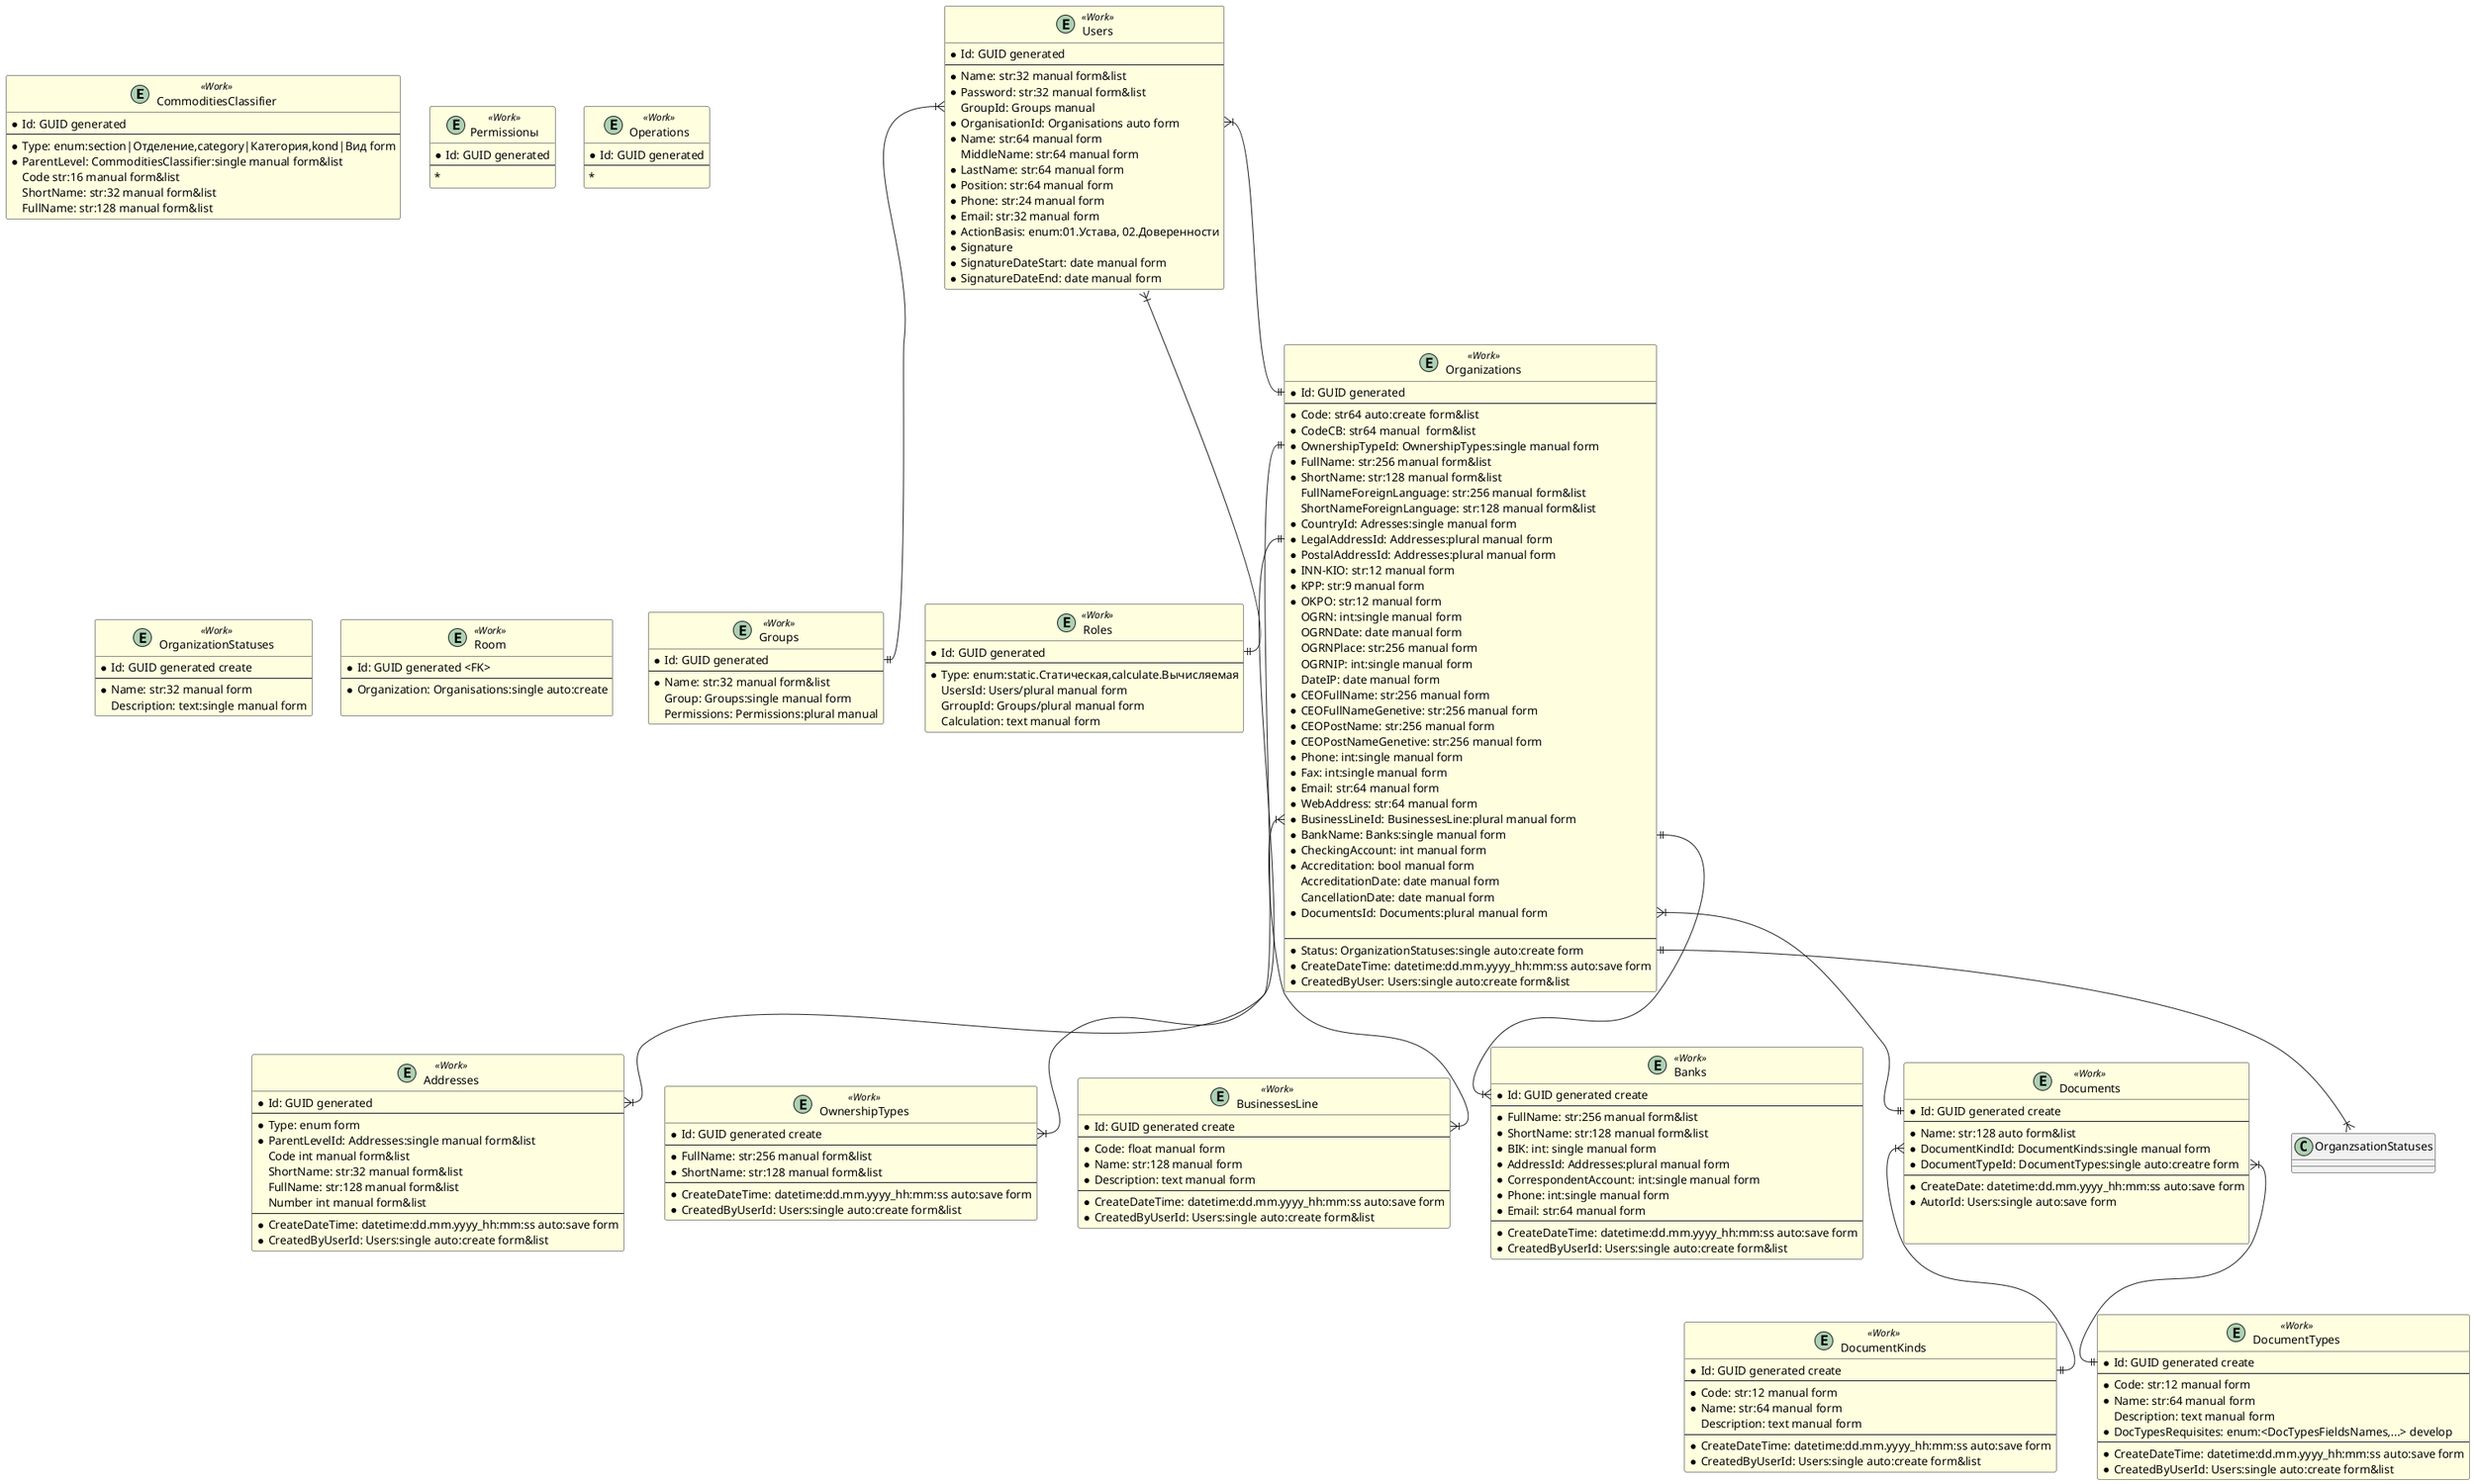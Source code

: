 @startuml "CTS Object Diagram"
/'**Легенда 
Обязательность заполнения реквизита (Mandatory):
    *                           Реквизит обязательный для заполненияТипы реквизита:

Типы данных (DataType):
    str:<long>                  Строка (string) определенной длинны в символах, размер лучше всего указывать кратным 8, т.е. 32, 64, 128, 256 и т.д., минимальная длина строки 32 символа.
    text                        Текст (text) неограниченно длинны.
    int                         Беззнаковое целое число (integer).
    float:<accuracy>            Число (numeric). Вещественное число с определенной точностью. Точность определяется количеством знаков после запятой в формате .<число знаковпосле запятой>.
    date:<mask>                 Дата (date). С помощью маски задается формат вводимого значения, dd, mm, yy, yyyy. Например: dd.mm.yyyy т.д.
    time:<mask>                 Время (time). С помощью маски задается формат вводимого значения, элементы маски hh, mm, ss. Пример: hh:mm:ss, hh:mm, mm:ss и т.д.
    datetime:<mask>             Дата и время (datetime). Дата, дата и время с определенной точностью. С помощью маски задается формат вводимого значения dd.mm.yyyy(yy)_hh:mm:ss, или dd.mm.yyyy(yy).
    bool                        Логический (boolean). Логическое значение - Истина/Лож. Используется для чек-боксов и радио-кнопок.
    enum                        Перечисление (enumeration). Значения перечисления указываются в следующей строке в <enumvalue:>, в виде комментария обозначаемом "'", через "," в формате <code>|<Name>. Перечисление, используется для полей с выпадающим списком к количеством значенией не более 5-10.
    bin                         Бинарный (binary) тип данных. Используется для указания на то что в поле будут хранится именно бинарные данные, например, такие как бинарный данные различных файлов и т.д.
    <ObjectName>:<choice_type>  Указывается имя объекта значение записи которго используется в качестве значения реквизита. Тип выбора - single (одно значение)/plural (несколько значений).

Заполнение реквзитов (Filling):
    manual                      Заполняется вручную.
    auto:create/save            Заполняется автоматически при создании/сохранении записи.
    generated:create/save       Генерируется автоматически при созранении/созранении записи.
    <value>                     Заполняется конкретным значеним по умолчанию при создании записи, например - true.
    develop                     Заполняется в процессе разработки ПО.

Отображение реквизита в интерфейсе (Visibility): 
    form                        Отображать в представлиении формы карточки экземпляра объекта.
    list                        Отображать в представлении реестра (списка) объектов.   
    Может быть  указано сразу оба значения через "&". 

Формат описания объектов (сущьностей):
    EntityName                  Имя объекта.
    EntityStage                 Состояние объекта, Work (в работе)/Ready (готово)    'Сущьности:

    /'Наименование объекта'/ entity EntityName <<EntityStage>> {
        /'Наименование реквизита'/<Mandatory>RequisiteName: DataType:argument Filling Visibility
    }
        
    'Пример:
    /'Пользователи'/ entity Users <<Work>> {
        *Id: int generated
        --
        /'Имя пользователя'/ *Name: str:32 manual form&list
        /'Пароль'/ *Password: str:32 manual form&list
        /'Группа'/ Group: Groups manual
    }
'/

'**Оформление объектов
skinparam class {
/'Готово'/      BackgroundColor<<Ready>>    LightGreen
/'В работе'/    BackgroundColor<<Work>>     LightYellow
}

'**Объекты

/'Классификатор товаров'/ entity  CommoditiesClassifier <<Work>> {
    *Id: GUID generated
    --
    /'Тип записи'/ *Type: enum:section|Отделение,category|Категория,kond|Вид form
    /'Уровень родитель'/ *ParentLevel: CommoditiesClassifier:single manual form&list
    /'Код'/ Code str:16 manual form&list
    /'Краткое наименование'/ ShortName: str:32 manual form&list
    /'Полное наименование'/ FullName: str:128 manual form&list
 }

/'Пользователи'/ entity Users <<Work>> {
    *Id: GUID generated
    --
    /'Имя пользователя'/ *Name: str:32 manual form&list
    /'Пароль'/ *Password: str:32 manual form&list
    /'Группа'/ GroupId: Groups manual
    /'Организация'/ *OrganisationId: Organisations auto form
    /'Имя'/ *Name: str:64 manual form
    /'Отчество'/ MiddleName: str:64 manual form
    /'Фамилия'/ *LastName: str:64 manual form 
    /'Должность'/ *Position: str:64 manual form
    /'Телефон'/ *Phone: str:24 manual form
    /'Е-мэйл'/ *Email: str:32 manual form
    /'Действует на основании (устава/доверенности)'/ *ActionBasis: enum:01.Устава, 02.Доверенности
    /'ЭЦП'/ *Signature
    /'Дата начала действия ЭЦП'/ *SignatureDateStart: date manual form
    /'Дата окончания действия ЭЦП'/ *SignatureDateEnd: date manual form
 }

/'Группы пользователей'/ entity Groups <<Work>> {
    *Id: GUID generated
    --
    /'Имя пользователя'/ *Name: str:32 manual form&list
    /'Группа'/ Group: Groups:single manual form
    /'Права'/ Permissions: Permissions:plural manual
 }

/'Разрешения'/ entity Permissionы <<Work>> {
    *Id: GUID generated
    --
    /''/ *
 }

/'???Операции'/ entity Operations <<Work>> {
    *Id: GUID generated
    --
    /''/ *
 }

/'Роли'/ entity Roles <<Work>> {
    *Id: GUID generated
    --
    /'Тип роли'/ *Type: enum:static.Статическая,calculate.Вычисляемая
    /'Пользователи'/ UsersId: Users/plural manual form
    /'Группы'/ GrroupId: Groups/plural manual form
    /'Вычисление'/ Calculation: text manual form
 }

/'Организации-участники торгов'/ entity Organizations <<Work>> {
    *Id: GUID generated
    --
    /'Код'/ *Code: str64 auto:create form&list 
    /'Код ЦБ'/*CodeCB: str64 manual  form&list
    /'!! Правила формирования Кода(прописать правила) Для Юр.лиц Код=ИНН; Для иностранных орг. Код= КИО; Для ИП Код= серия и номер паспорта'/
    /'Форма собственности'/ *OwnershipTypeId: OwnershipTypes:single manual form
    /'Полное наименование'/ *FullName: str:256 manual form&list
    /'Краткое наименование'/ *ShortName: str:128 manual form&list
    /'!!Только для ин.юр. лиц!! Полное наименование на иностранном языке'/ FullNameForeignLanguage: str:256 manual form&list
    /'!!Только для ин.юр. лиц!! Краткое наименование'/ ShortNameForeignLanguage: str:128 manual form&list
    /'Код страны'/*CountryId: Adresses:single manual form
    /'Юридический адрес'/ *LegalAddressId: Addresses:plural manual form
    /'Почтовый адрес'/ *PostalAddressId: Addresses:plural manual form
    /'ИНН'/ *INN-KIO: str:12 manual form
    /'КПП'/ *KPP: str:9 manual form
    /'ОКПО'/ *OKPO: str:12 manual form
    /'ОГРН'/ OGRN: int:single manual form
    /'Дата выдачи ОГРН'/ OGRNDate: date manual form
    /'Место выдачи ОГРН'/ OGRNPlace: str:256 manual form
    /'!!! Только для ИП!!! ОГРНИП'/ OGRNIP: int:single manual form
    /'!!! Только для ИП!!! Дата регистрации ИП'/ DateIP: date manual form
    /'Дата государственной регистрации физического лица в качестве ИП'/
    /'ФИО руководителя'/ *CEOFullName: str:256 manual form
    /'ФИО руководителя в родительном падеже'/ *CEOFullNameGenetive: str:256 manual form
    /'Должность руководителя'/ *CEOPostName: str:256 manual form
    /'Должность руководителя в родительном падеже'/ *CEOPostNameGenetive: str:256 manual form
    /'Телефон'/ *Phone: int:single manual form
    /'Факс'/ *Fax: int:single manual form
    /'Е-мэйл'/ *Email: str:64 manual form
    /'Web-адрес'/ *WebAddress: str:64 manual form
    /'??? Вид деятельности (Код ОКВЭД)'/ *BusinessLineId: BusinessesLine:plural manual form
    /'Наименование банка'/ *BankName: Banks:single manual form
    /'Расчетный счёт'/ *CheckingAccount: int manual form
    /'??? Аккредитация'/ *Accreditation: bool manual form
    /'???Дата аккредитации'/ AccreditationDate: date manual form
    /'???Дата отмены аккредитации'/ CancellationDate: date manual form
    /'Документы'/ *DocumentsId: Documents:plural manual form

    --
    /'Статус'/ *Status: OrganizationStatuses:single auto:create form
    /'Создано'/ *CreateDateTime: datetime:dd.mm.yyyy_hh:mm:ss auto:save form
    /'Автор'/ *CreatedByUser: Users:single auto:create form&list
}

/'Адреса'/ entity Addresses <<Work>> {
    *Id: GUID generated
    --
    /'Тип записи'/ *Type: enum form
    'enumvalue: postcode|Индекс,country|Страна,region|Регион,city|Город,township|Поселок,village|Древня,street|Улица,bilding|Дом,housing|Корпус,room|Комната,station|Станция
    /'Уровень родитель'/ *ParentLevelId: Addresses:single manual form&list
    /'Код'/ Code int manual form&list
    /'Краткое наименование'/ ShortName: str:32 manual form&list
    /'Полное наименование'/ FullName: str:128 manual form&list
    /'Номер'/ Number int manual form&list
    --
    /'Создано'/ *CreateDateTime: datetime:dd.mm.yyyy_hh:mm:ss auto:save form
    /'Автор'/ *CreatedByUserId: Users:single auto:create form&list
}



/'Формы собственности'/  entity OwnershipTypes <<Work>> {
    *Id: GUID generated create
    --
    /'Полное наименование'/ *FullName: str:256 manual form&list
    /'Краткое наименование'/ *ShortName: str:128 manual form&list
    --
    /'Создано'/ *CreateDateTime: datetime:dd.mm.yyyy_hh:mm:ss auto:save form
    /'Автор'/ *CreatedByUserId: Users:single auto:create form&list
} 

/'Виды деятельности'/ entity BusinessesLine <<Work>> {
    *Id: GUID generated create
    --
    /'Код'/ *Code: float manual form
    /'Наименование'/ *Name: str:128 manual form
    /'Расшифровка'/ *Description: text manual form
    --
    /'Создано'/ *CreateDateTime: datetime:dd.mm.yyyy_hh:mm:ss auto:save form
    /'Автор'/ *CreatedByUserId: Users:single auto:create form&list
}

/'Банки'/ entity Banks <<Work>> {
    *Id: GUID generated create
    --
    /'Полное наименование'/ *FullName: str:256 manual form&list
    /'Краткое наименование'/ *ShortName: str:128 manual form&list
    /'БИК'/ *BIK: int: single manual form
    /'Адрес'/ *AddressId: Addresses:plural manual form
    /'Корресподентский счёт'/ *CorrespondentAccount: int:single manual form
    /'Телефон'/ *Phone: int:single manual form
    /'E-мэйл'/ *Email: str:64 manual form
    --
    /'Создано'/ *CreateDateTime: datetime:dd.mm.yyyy_hh:mm:ss auto:save form
    /'Автор'/ *CreatedByUserId: Users:single auto:create form&list
}

/'Статус организации'/ entity OrganizationStatuses <<Work>> {
    *Id: GUID generated create
    --
    /'Название'/ *Name: str:32 manual form
    /'Описание'/ Description: text:single manual form
}

/'Документы'/ entity Documents <<Work>> {
    *Id: GUID generated create
    --
    /'Название Документа'/ *Name: str:128 auto form&list
    /'Указать принцип формирования наименования'/
    /'Вид документа'/ *DocumentKindId: DocumentKinds:single manual form 
    /'Тип карточки документы'/ *DocumentTypeId: DocumentTypes:single auto:creatre form 
    --
    /'Дата создания'/ *CreateDate: datetime:dd.mm.yyyy_hh:mm:ss auto:save form
    /'Автор документа'/ *AutorId: Users:single auto:save form

    
}

/'Вид документа'/ entity DocumentKinds <<Work>>{
    *Id: GUID generated create
    --
    /'Код'/ *Code: str:12 manual form
    /'Наименование'/  *Name: str:64 manual form
    /'Описание'/ Description: text manual form
    --
    /'Создано'/ *CreateDateTime: datetime:dd.mm.yyyy_hh:mm:ss auto:save form
    /'Автор'/ *CreatedByUserId: Users:single auto:create form&list
}

/'Тип карточки документа'/ entity DocumentTypes <<Work>>{
    *Id: GUID generated create
    --
    /'Код'/ *Code: str:12 manual form
    /'Наименование'/  *Name: str:64 manual form
    /'Описание'/ Description: text manual form
    /'Перечень реквизитов типа карточки'/ *DocTypesRequisites: enum:<DocTypesFieldsNames,...> develop
    --
    /'Создано'/ *CreateDateTime: datetime:dd.mm.yyyy_hh:mm:ss auto:save form
    /'Автор'/ *CreatedByUserId: Users:single auto:create form&list
}


/'???Личный кабинет'/ entity Room <<Work>> {
    *Id: GUID generated <FK>
    --
    /'Организация'/ *Organization: Organisations:single auto:create

}

'**Связи объектов

'Пользователи
Users::Organisation }|--|| Organizations::Id
Users::Groups }|--||Groups::Id
Users::Roles }|--|| Roles::Id

'Организация
Organizations::Documents }|--||Documents::Id
Organizations::OwnershipTypes ||--|{ OwnershipTypes::Id
Organizations::BusinessesLine }|--|{ BusinessesLine::Id
Organizations::Addresses ||--|{ Addresses::Id
Organizations::Banks ||--|{ Banks::Id
Organizations::OrganizationStatuses ||--|{ OrganzsationStatuses::Id

'Документация
Documents::DocumentKinds }|--|| DocumentKinds::Id
Documents::DocumentTypes }|--|| DocumentTypes::Id




@enduml